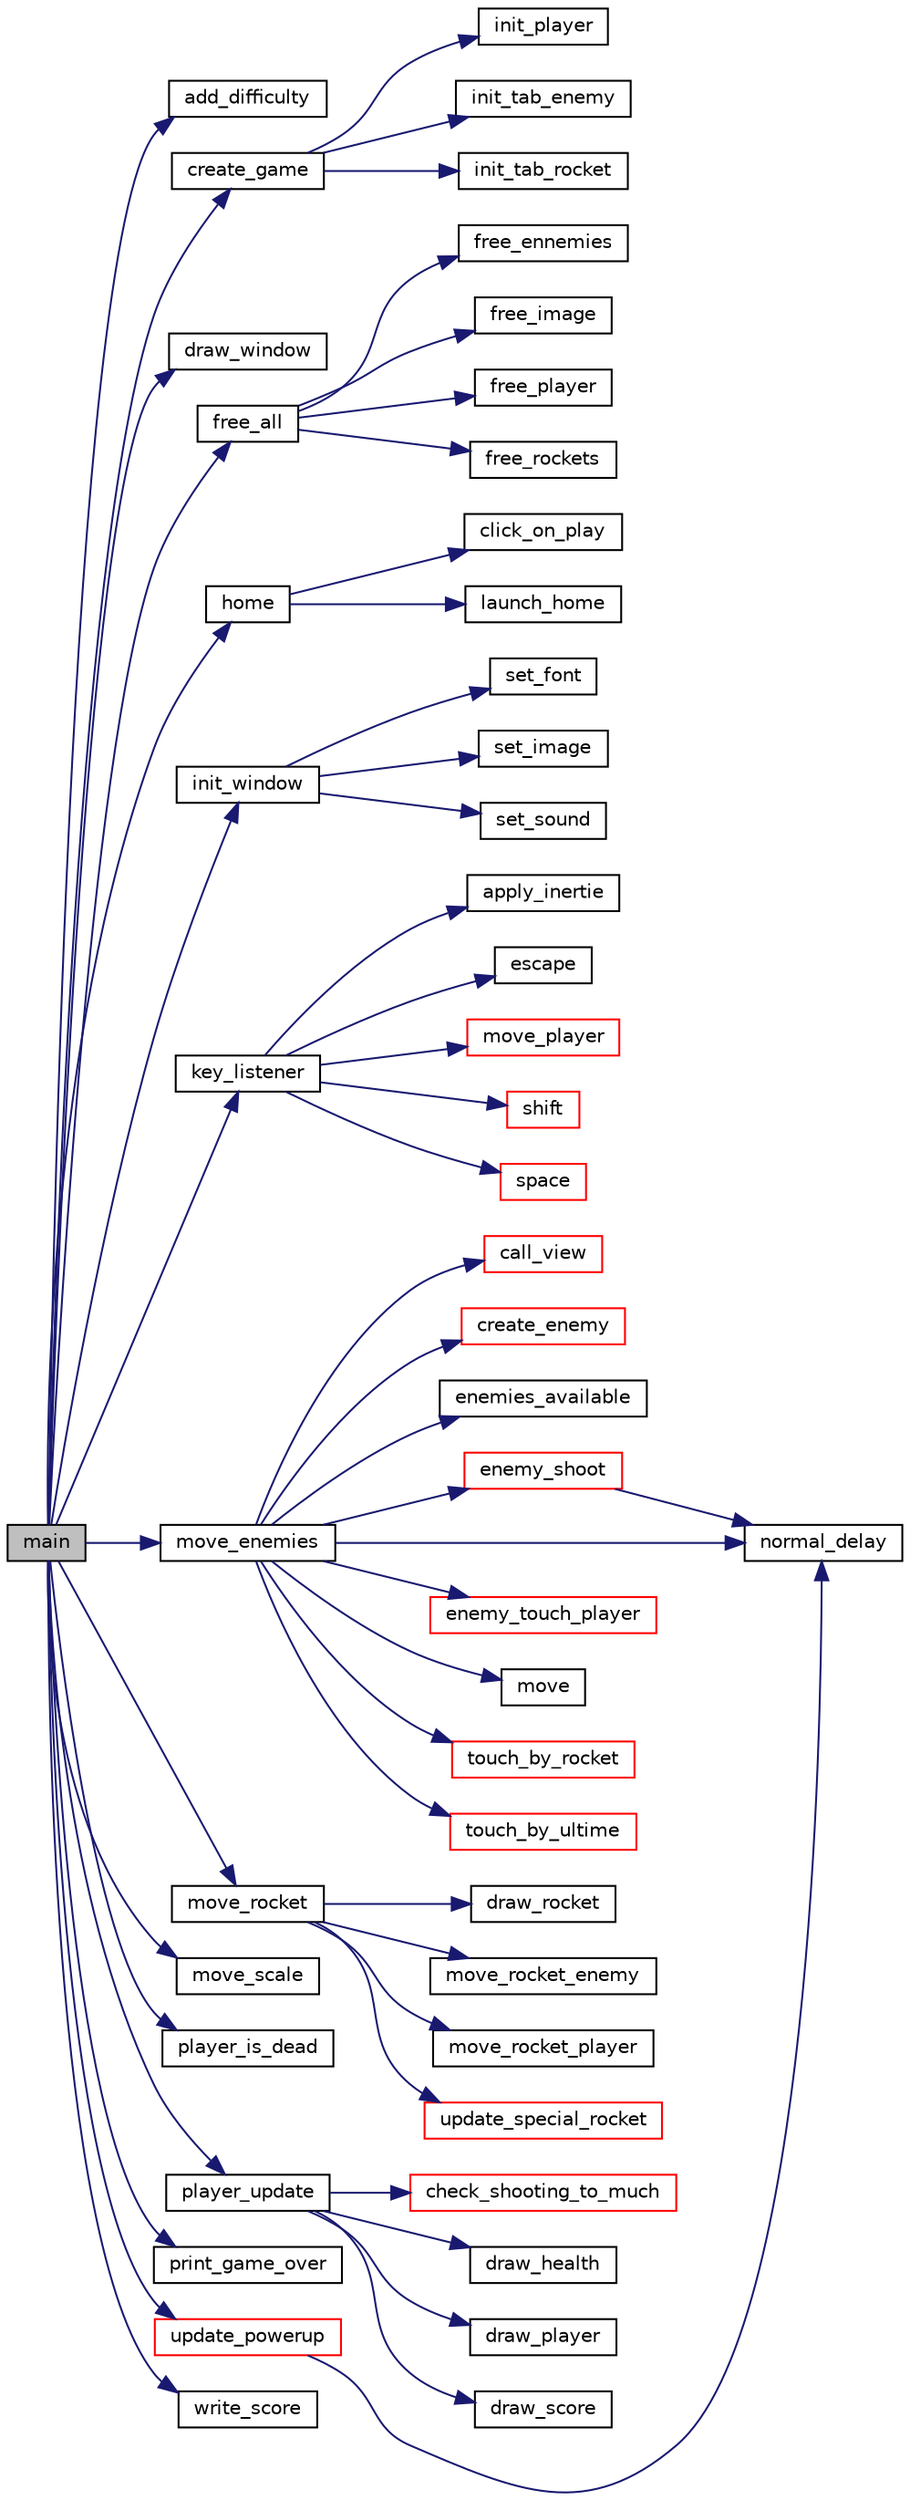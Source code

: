 digraph "main"
{
 // LATEX_PDF_SIZE
  edge [fontname="Helvetica",fontsize="10",labelfontname="Helvetica",labelfontsize="10"];
  node [fontname="Helvetica",fontsize="10",shape=record];
  rankdir="LR";
  Node1 [label="main",height=0.2,width=0.4,color="black", fillcolor="grey75", style="filled", fontcolor="black",tooltip="Main function of the project contain the game loop."];
  Node1 -> Node2 [color="midnightblue",fontsize="10",style="solid",fontname="Helvetica"];
  Node2 [label="add_difficulty",height=0.2,width=0.4,color="black", fillcolor="white", style="filled",URL="$main_8c.html#a646fec02570345e6c2a3ffa0d2c6bf36",tooltip="Function that add difficulty to the game."];
  Node1 -> Node3 [color="midnightblue",fontsize="10",style="solid",fontname="Helvetica"];
  Node3 [label="create_game",height=0.2,width=0.4,color="black", fillcolor="white", style="filled",URL="$game_8c.html#aabb10419dbd089ed1f572a817bea10ee",tooltip="Initialise the structure of the game who contains all the structure of the game."];
  Node3 -> Node4 [color="midnightblue",fontsize="10",style="solid",fontname="Helvetica"];
  Node4 [label="init_player",height=0.2,width=0.4,color="black", fillcolor="white", style="filled",URL="$player__controller_8c.html#a37d647b0fb55370a43a05b0e450cc371",tooltip="Function that init the player."];
  Node3 -> Node5 [color="midnightblue",fontsize="10",style="solid",fontname="Helvetica"];
  Node5 [label="init_tab_enemy",height=0.2,width=0.4,color="black", fillcolor="white", style="filled",URL="$enemies__controller_8c.html#a099030bf9ae5919f1183e3034868f7f2",tooltip="Function who init all the enemies of the game."];
  Node3 -> Node6 [color="midnightblue",fontsize="10",style="solid",fontname="Helvetica"];
  Node6 [label="init_tab_rocket",height=0.2,width=0.4,color="black", fillcolor="white", style="filled",URL="$rocket__controller_8c.html#a15a52cf3cb4adbcd3da3a0ce711a9f9e",tooltip="Function who init all the rocket of the game."];
  Node1 -> Node7 [color="midnightblue",fontsize="10",style="solid",fontname="Helvetica"];
  Node7 [label="draw_window",height=0.2,width=0.4,color="black", fillcolor="white", style="filled",URL="$window_8h.html#ae670f0831844436876c163d67321e48b",tooltip="draw the background"];
  Node1 -> Node8 [color="midnightblue",fontsize="10",style="solid",fontname="Helvetica"];
  Node8 [label="free_all",height=0.2,width=0.4,color="black", fillcolor="white", style="filled",URL="$game_8c.html#a6b50e23eddbe57f7651401f352707dce",tooltip="Function that coordinate the free of all the structure."];
  Node8 -> Node9 [color="midnightblue",fontsize="10",style="solid",fontname="Helvetica"];
  Node9 [label="free_ennemies",height=0.2,width=0.4,color="black", fillcolor="white", style="filled",URL="$game_8c.html#ab232532548c08176cc918eb7f4a2281e",tooltip="Function that free the ennemies structure."];
  Node8 -> Node10 [color="midnightblue",fontsize="10",style="solid",fontname="Helvetica"];
  Node10 [label="free_image",height=0.2,width=0.4,color="black", fillcolor="white", style="filled",URL="$game_8c.html#a118e7f39072526a9ded539cc02e1f19e",tooltip="Function that free the image structure."];
  Node8 -> Node11 [color="midnightblue",fontsize="10",style="solid",fontname="Helvetica"];
  Node11 [label="free_player",height=0.2,width=0.4,color="black", fillcolor="white", style="filled",URL="$game_8c.html#a8f9f3c7c48cb40be854651ca4d681d6b",tooltip="Function that free the player structure."];
  Node8 -> Node12 [color="midnightblue",fontsize="10",style="solid",fontname="Helvetica"];
  Node12 [label="free_rockets",height=0.2,width=0.4,color="black", fillcolor="white", style="filled",URL="$game_8c.html#a594562d31867b758f758adc24d36f3fa",tooltip="Function that free the rockets structure."];
  Node1 -> Node13 [color="midnightblue",fontsize="10",style="solid",fontname="Helvetica"];
  Node13 [label="home",height=0.2,width=0.4,color="black", fillcolor="white", style="filled",URL="$main_8c.html#a0da5d9617e961b8c9430815ce7dba80f",tooltip="Function that launch the home screen."];
  Node13 -> Node14 [color="midnightblue",fontsize="10",style="solid",fontname="Helvetica"];
  Node14 [label="click_on_play",height=0.2,width=0.4,color="black", fillcolor="white", style="filled",URL="$home_8h.html#aefa0163ae52b5b33d6e394567d27161a",tooltip="Function that check if the user click on the play button."];
  Node13 -> Node15 [color="midnightblue",fontsize="10",style="solid",fontname="Helvetica"];
  Node15 [label="launch_home",height=0.2,width=0.4,color="black", fillcolor="white", style="filled",URL="$home_8h.html#a04c4f719bbf663e66a0eaa2add05d816",tooltip="Function that create window and launch the home screen."];
  Node1 -> Node16 [color="midnightblue",fontsize="10",style="solid",fontname="Helvetica"];
  Node16 [label="init_window",height=0.2,width=0.4,color="black", fillcolor="white", style="filled",URL="$window_8h.html#a612045ba17c465613f7c86ac8ce009d3",tooltip="inisialize all the window of the game"];
  Node16 -> Node17 [color="midnightblue",fontsize="10",style="solid",fontname="Helvetica"];
  Node17 [label="set_font",height=0.2,width=0.4,color="black", fillcolor="white", style="filled",URL="$window_8c.html#a1b2f22266e3db25b76708141d6ba8da3",tooltip="inisialize all the font of the game"];
  Node16 -> Node18 [color="midnightblue",fontsize="10",style="solid",fontname="Helvetica"];
  Node18 [label="set_image",height=0.2,width=0.4,color="black", fillcolor="white", style="filled",URL="$window_8c.html#a7150de216a22d61cf217c5259c262b4e",tooltip="inisialize all the image of the game"];
  Node16 -> Node19 [color="midnightblue",fontsize="10",style="solid",fontname="Helvetica"];
  Node19 [label="set_sound",height=0.2,width=0.4,color="black", fillcolor="white", style="filled",URL="$window_8c.html#a9b42f90078687caae7df5580464dfaf5",tooltip="inisialize all the sound of the game"];
  Node1 -> Node20 [color="midnightblue",fontsize="10",style="solid",fontname="Helvetica"];
  Node20 [label="key_listener",height=0.2,width=0.4,color="black", fillcolor="white", style="filled",URL="$key__listener_8c.html#a6661073e728eb5818d0faf3dfd8dfe98",tooltip="Function that listen the keyboard."];
  Node20 -> Node21 [color="midnightblue",fontsize="10",style="solid",fontname="Helvetica"];
  Node21 [label="apply_inertie",height=0.2,width=0.4,color="black", fillcolor="white", style="filled",URL="$key__listener_8c.html#ae04ba26dbfbf2c13c757ab1f944df193",tooltip="Function that apply the inertie to the player."];
  Node20 -> Node22 [color="midnightblue",fontsize="10",style="solid",fontname="Helvetica"];
  Node22 [label="escape",height=0.2,width=0.4,color="black", fillcolor="white", style="filled",URL="$key__listener_8c.html#a4ff9a57b669859fe79ea8e113dc3ad2e",tooltip="Function that make the player quit the game if escape is pressed."];
  Node20 -> Node23 [color="midnightblue",fontsize="10",style="solid",fontname="Helvetica"];
  Node23 [label="move_player",height=0.2,width=0.4,color="red", fillcolor="white", style="filled",URL="$key__listener_8c.html#a1fec317765364520a468bfb608600ce1",tooltip="Function that move the player."];
  Node20 -> Node29 [color="midnightblue",fontsize="10",style="solid",fontname="Helvetica"];
  Node29 [label="shift",height=0.2,width=0.4,color="red", fillcolor="white", style="filled",URL="$key__listener_8c.html#a1342a4184e69fe4520d0abca852da235",tooltip="Function that make the player use his powerup if shift is pressed."];
  Node20 -> Node32 [color="midnightblue",fontsize="10",style="solid",fontname="Helvetica"];
  Node32 [label="space",height=0.2,width=0.4,color="red", fillcolor="white", style="filled",URL="$key__listener_8c.html#ab8b07ab9cdd615dd65c62a0eb61652c3",tooltip="Function that make the player shoot is space is pressed."];
  Node1 -> Node35 [color="midnightblue",fontsize="10",style="solid",fontname="Helvetica"];
  Node35 [label="move_enemies",height=0.2,width=0.4,color="black", fillcolor="white", style="filled",URL="$enemies__controller_8c.html#ad6d942feaf487fc2a0fdba53584d00be",tooltip="Function that manage the enemies."];
  Node35 -> Node36 [color="midnightblue",fontsize="10",style="solid",fontname="Helvetica"];
  Node36 [label="call_view",height=0.2,width=0.4,color="red", fillcolor="white", style="filled",URL="$enemies__controller_8c.html#a9412891fedaa8c299a947988d81cbe80",tooltip="Function that draw the enemy."];
  Node35 -> Node39 [color="midnightblue",fontsize="10",style="solid",fontname="Helvetica"];
  Node39 [label="create_enemy",height=0.2,width=0.4,color="red", fillcolor="white", style="filled",URL="$enemies__controller_8c.html#a84d28ee5bda4f5366a6746b930376322",tooltip="Create a enemy object."];
  Node35 -> Node42 [color="midnightblue",fontsize="10",style="solid",fontname="Helvetica"];
  Node42 [label="enemies_available",height=0.2,width=0.4,color="black", fillcolor="white", style="filled",URL="$enemies__controller_8c.html#a6b76b7bf9425bab65000abb24492a12d",tooltip="Function that check if the enemy is available (if he is out of the screen, if he is dead)"];
  Node35 -> Node43 [color="midnightblue",fontsize="10",style="solid",fontname="Helvetica"];
  Node43 [label="enemy_shoot",height=0.2,width=0.4,color="red", fillcolor="white", style="filled",URL="$enemies__controller_8c.html#a9908f4e396f6ef312894469c5ea384fc",tooltip="Function that manage the shoot of the enemies."];
  Node43 -> Node44 [color="midnightblue",fontsize="10",style="solid",fontname="Helvetica"];
  Node44 [label="normal_delay",height=0.2,width=0.4,color="black", fillcolor="white", style="filled",URL="$game_8c.html#a15e38affd62949855c781ff9244ec6a7",tooltip="Function that generate random (Function from the Algorithmic course (Thanks Mr Thapper))"];
  Node35 -> Node45 [color="midnightblue",fontsize="10",style="solid",fontname="Helvetica"];
  Node45 [label="enemy_touch_player",height=0.2,width=0.4,color="red", fillcolor="white", style="filled",URL="$enemies__controller_8c.html#a93ed0425652d01d624a03f8551209093",tooltip="Function that check if the enemy touch the player and kill him."];
  Node35 -> Node47 [color="midnightblue",fontsize="10",style="solid",fontname="Helvetica"];
  Node47 [label="move",height=0.2,width=0.4,color="black", fillcolor="white", style="filled",URL="$enemies__controller_8c.html#a9888602f88e018d662efc6ecba5405b7",tooltip="Function that move the enemies."];
  Node35 -> Node44 [color="midnightblue",fontsize="10",style="solid",fontname="Helvetica"];
  Node35 -> Node48 [color="midnightblue",fontsize="10",style="solid",fontname="Helvetica"];
  Node48 [label="touch_by_rocket",height=0.2,width=0.4,color="red", fillcolor="white", style="filled",URL="$enemies__controller_8c.html#a4db27b2e569063ee7bd07f9837e5fb88",tooltip="Function that check if the rocket touch the enemy."];
  Node35 -> Node54 [color="midnightblue",fontsize="10",style="solid",fontname="Helvetica"];
  Node54 [label="touch_by_ultime",height=0.2,width=0.4,color="red", fillcolor="white", style="filled",URL="$enemies__controller_8c.html#a5183c89b5ef1b4e7e14105a76ad3b9e5",tooltip="Function that check if the enemy is inside the ulti hitbox and kill him."];
  Node1 -> Node56 [color="midnightblue",fontsize="10",style="solid",fontname="Helvetica"];
  Node56 [label="move_rocket",height=0.2,width=0.4,color="black", fillcolor="white", style="filled",URL="$rocket__controller_8c.html#af80d6005017c5a32c5416e2fa24eae32",tooltip="Function that manage the movement of the rocket and draw it."];
  Node56 -> Node57 [color="midnightblue",fontsize="10",style="solid",fontname="Helvetica"];
  Node57 [label="draw_rocket",height=0.2,width=0.4,color="black", fillcolor="white", style="filled",URL="$window_8h.html#ac91739c09698faa44415abaabf2bdd89",tooltip="draw the rocket in the game"];
  Node56 -> Node58 [color="midnightblue",fontsize="10",style="solid",fontname="Helvetica"];
  Node58 [label="move_rocket_enemy",height=0.2,width=0.4,color="black", fillcolor="white", style="filled",URL="$rocket__controller_8c.html#af88d7ddeece208bb01976a351139110a",tooltip="Function that move the rocket of the enemy."];
  Node56 -> Node59 [color="midnightblue",fontsize="10",style="solid",fontname="Helvetica"];
  Node59 [label="move_rocket_player",height=0.2,width=0.4,color="black", fillcolor="white", style="filled",URL="$rocket__controller_8c.html#ad9f71a9f29143bc65c1d7dc4b1c15570",tooltip="Function that move the rocket of the player."];
  Node56 -> Node60 [color="midnightblue",fontsize="10",style="solid",fontname="Helvetica"];
  Node60 [label="update_special_rocket",height=0.2,width=0.4,color="red", fillcolor="white", style="filled",URL="$rocket__controller_8c.html#ad2cdde14622fe3f61639014da808e1c6",tooltip="Function that update the special rocket : manage the explosion, the movement and the death."];
  Node1 -> Node65 [color="midnightblue",fontsize="10",style="solid",fontname="Helvetica"];
  Node65 [label="move_scale",height=0.2,width=0.4,color="black", fillcolor="white", style="filled",URL="$main_8c.html#a057be9588ec57d3c94fddda08e370653",tooltip="Function that move the background."];
  Node1 -> Node66 [color="midnightblue",fontsize="10",style="solid",fontname="Helvetica"];
  Node66 [label="player_is_dead",height=0.2,width=0.4,color="black", fillcolor="white", style="filled",URL="$player__controller_8c.html#a773bd5c2a9538744c6d15cdca0169a54",tooltip="Function who check if the player is dead."];
  Node1 -> Node67 [color="midnightblue",fontsize="10",style="solid",fontname="Helvetica"];
  Node67 [label="player_update",height=0.2,width=0.4,color="black", fillcolor="white", style="filled",URL="$player__controller_8c.html#a53910d2be856df7fe69f5b37f707e338",tooltip="Function that manage the player and draw it."];
  Node67 -> Node68 [color="midnightblue",fontsize="10",style="solid",fontname="Helvetica"];
  Node68 [label="check_shooting_to_much",height=0.2,width=0.4,color="red", fillcolor="white", style="filled",URL="$player__controller_8c.html#aeebc6bb4f4ffef292cf1702cc5fe4650",tooltip="Function that check if the player is shooting too much."];
  Node67 -> Node70 [color="midnightblue",fontsize="10",style="solid",fontname="Helvetica"];
  Node70 [label="draw_health",height=0.2,width=0.4,color="black", fillcolor="white", style="filled",URL="$window_8h.html#ad848a2f5317abc95acfaf9f305cabc7b",tooltip="draw the player health"];
  Node67 -> Node71 [color="midnightblue",fontsize="10",style="solid",fontname="Helvetica"];
  Node71 [label="draw_player",height=0.2,width=0.4,color="black", fillcolor="white", style="filled",URL="$window_8h.html#a83f32927a3f69547a411c268117189d2",tooltip="draw the player"];
  Node67 -> Node72 [color="midnightblue",fontsize="10",style="solid",fontname="Helvetica"];
  Node72 [label="draw_score",height=0.2,width=0.4,color="black", fillcolor="white", style="filled",URL="$window_8h.html#a99ddc35b5a5fed9329669d02cd0c04cd",tooltip="draw the score"];
  Node1 -> Node73 [color="midnightblue",fontsize="10",style="solid",fontname="Helvetica"];
  Node73 [label="print_game_over",height=0.2,width=0.4,color="black", fillcolor="white", style="filled",URL="$window_8h.html#a2619451c3f6a3bdb22fa04981258a4c9",tooltip="draw the game over screen"];
  Node1 -> Node74 [color="midnightblue",fontsize="10",style="solid",fontname="Helvetica"];
  Node74 [label="update_powerup",height=0.2,width=0.4,color="red", fillcolor="white", style="filled",URL="$main_8c.html#a85a8b9c08bab86b80e9584d5845b6a06",tooltip="Function that do the actions on the powerup like move it, draw it."];
  Node74 -> Node44 [color="midnightblue",fontsize="10",style="solid",fontname="Helvetica"];
  Node1 -> Node82 [color="midnightblue",fontsize="10",style="solid",fontname="Helvetica"];
  Node82 [label="write_score",height=0.2,width=0.4,color="black", fillcolor="white", style="filled",URL="$main_8c.html#abcc4c8faf8f44b915f436c6666bffa62",tooltip="Function that write the score of the player in a file."];
}
